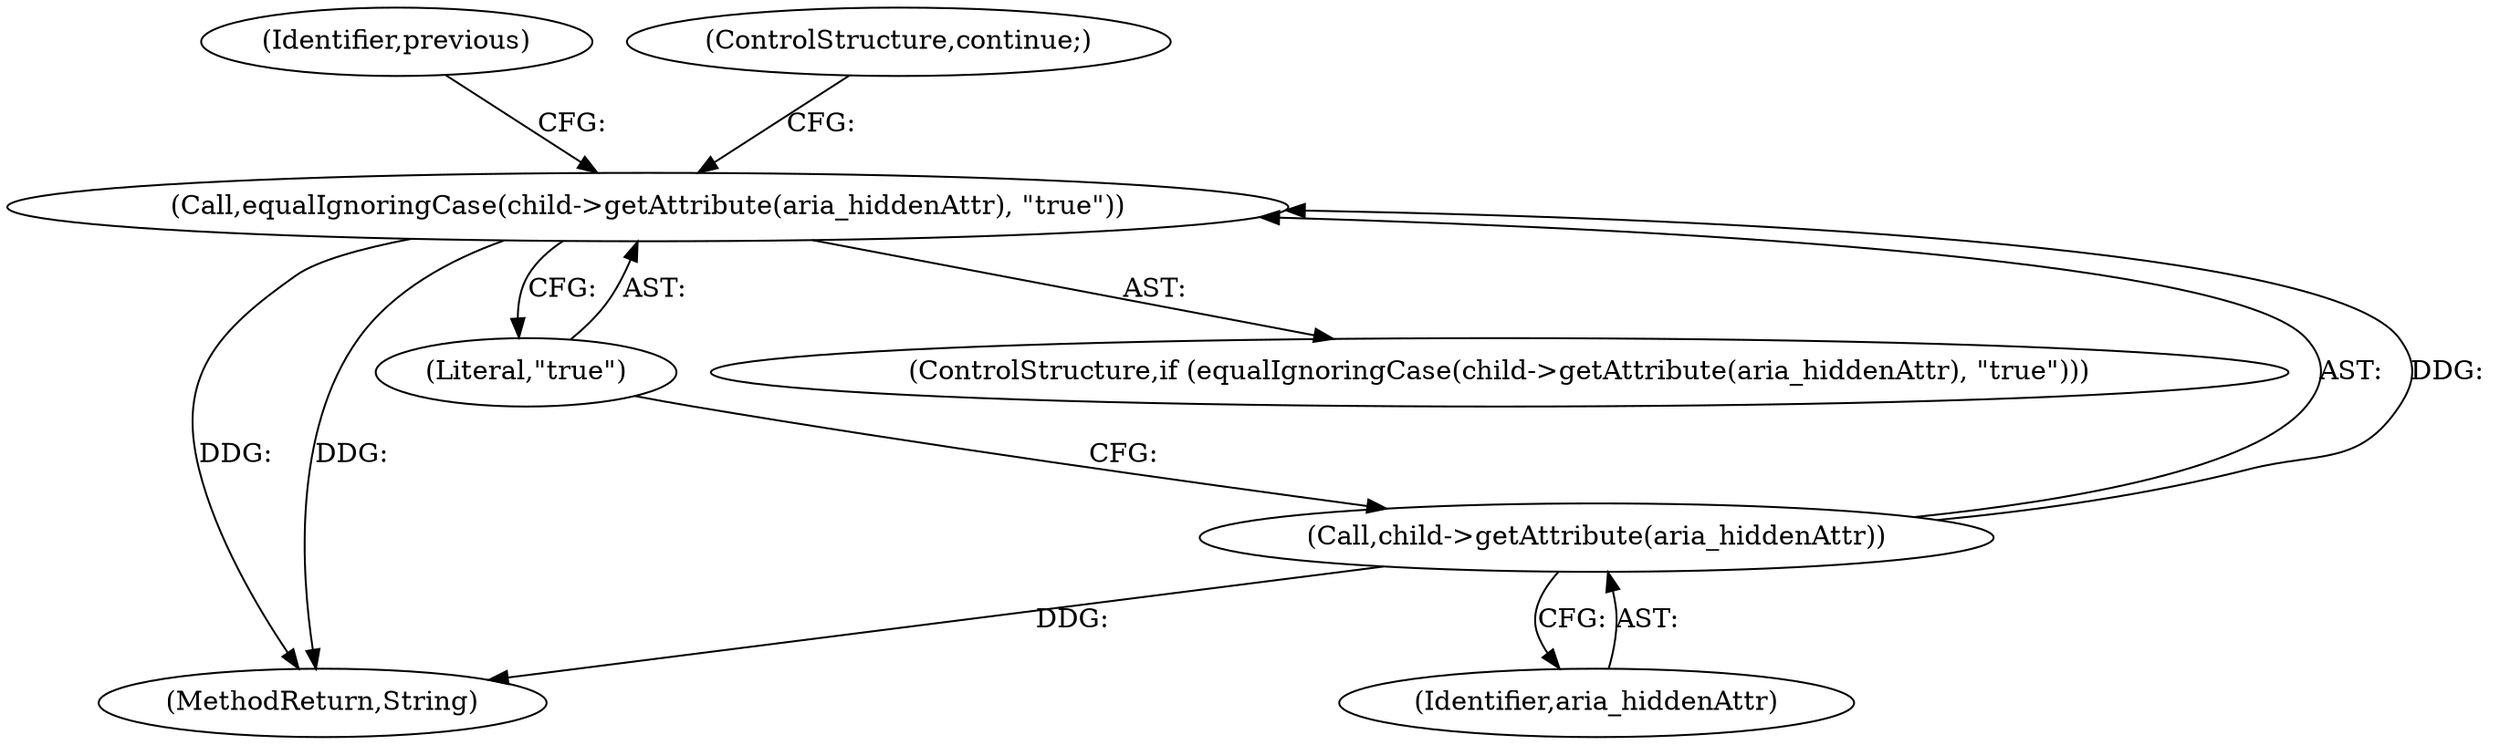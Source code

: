 digraph "1_Chrome_d27468a832d5316884bd02f459cbf493697fd7e1_20@del" {
"1000148" [label="(Call,equalIgnoringCase(child->getAttribute(aria_hiddenAttr), \"true\"))"];
"1000149" [label="(Call,child->getAttribute(aria_hiddenAttr))"];
"1000149" [label="(Call,child->getAttribute(aria_hiddenAttr))"];
"1000148" [label="(Call,equalIgnoringCase(child->getAttribute(aria_hiddenAttr), \"true\"))"];
"1000196" [label="(MethodReturn,String)"];
"1000150" [label="(Identifier,aria_hiddenAttr)"];
"1000155" [label="(Identifier,previous)"];
"1000152" [label="(ControlStructure,continue;)"];
"1000151" [label="(Literal,\"true\")"];
"1000147" [label="(ControlStructure,if (equalIgnoringCase(child->getAttribute(aria_hiddenAttr), \"true\")))"];
"1000148" -> "1000147"  [label="AST: "];
"1000148" -> "1000151"  [label="CFG: "];
"1000149" -> "1000148"  [label="AST: "];
"1000151" -> "1000148"  [label="AST: "];
"1000152" -> "1000148"  [label="CFG: "];
"1000155" -> "1000148"  [label="CFG: "];
"1000148" -> "1000196"  [label="DDG: "];
"1000148" -> "1000196"  [label="DDG: "];
"1000149" -> "1000148"  [label="DDG: "];
"1000149" -> "1000150"  [label="CFG: "];
"1000150" -> "1000149"  [label="AST: "];
"1000151" -> "1000149"  [label="CFG: "];
"1000149" -> "1000196"  [label="DDG: "];
}
